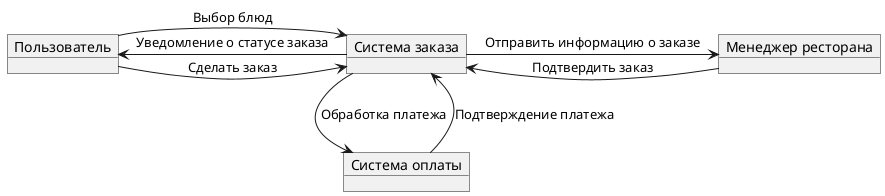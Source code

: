 @startuml
object "Пользователь" as User
object "Система заказа" as OrderSystem
object "Менеджер ресторана" as RestaurantManager
object "Система оплаты" as PaymentSystem

User -> OrderSystem : Выбор блюд
User --> OrderSystem : Сделать заказ
OrderSystem --> RestaurantManager : Отправить информацию о заказе
RestaurantManager -> OrderSystem : Подтвердить заказ
OrderSystem --> PaymentSystem : Обработка платежа
PaymentSystem --> OrderSystem : Подтверждение платежа
OrderSystem --> User : Уведомление о статусе заказа

@enduml